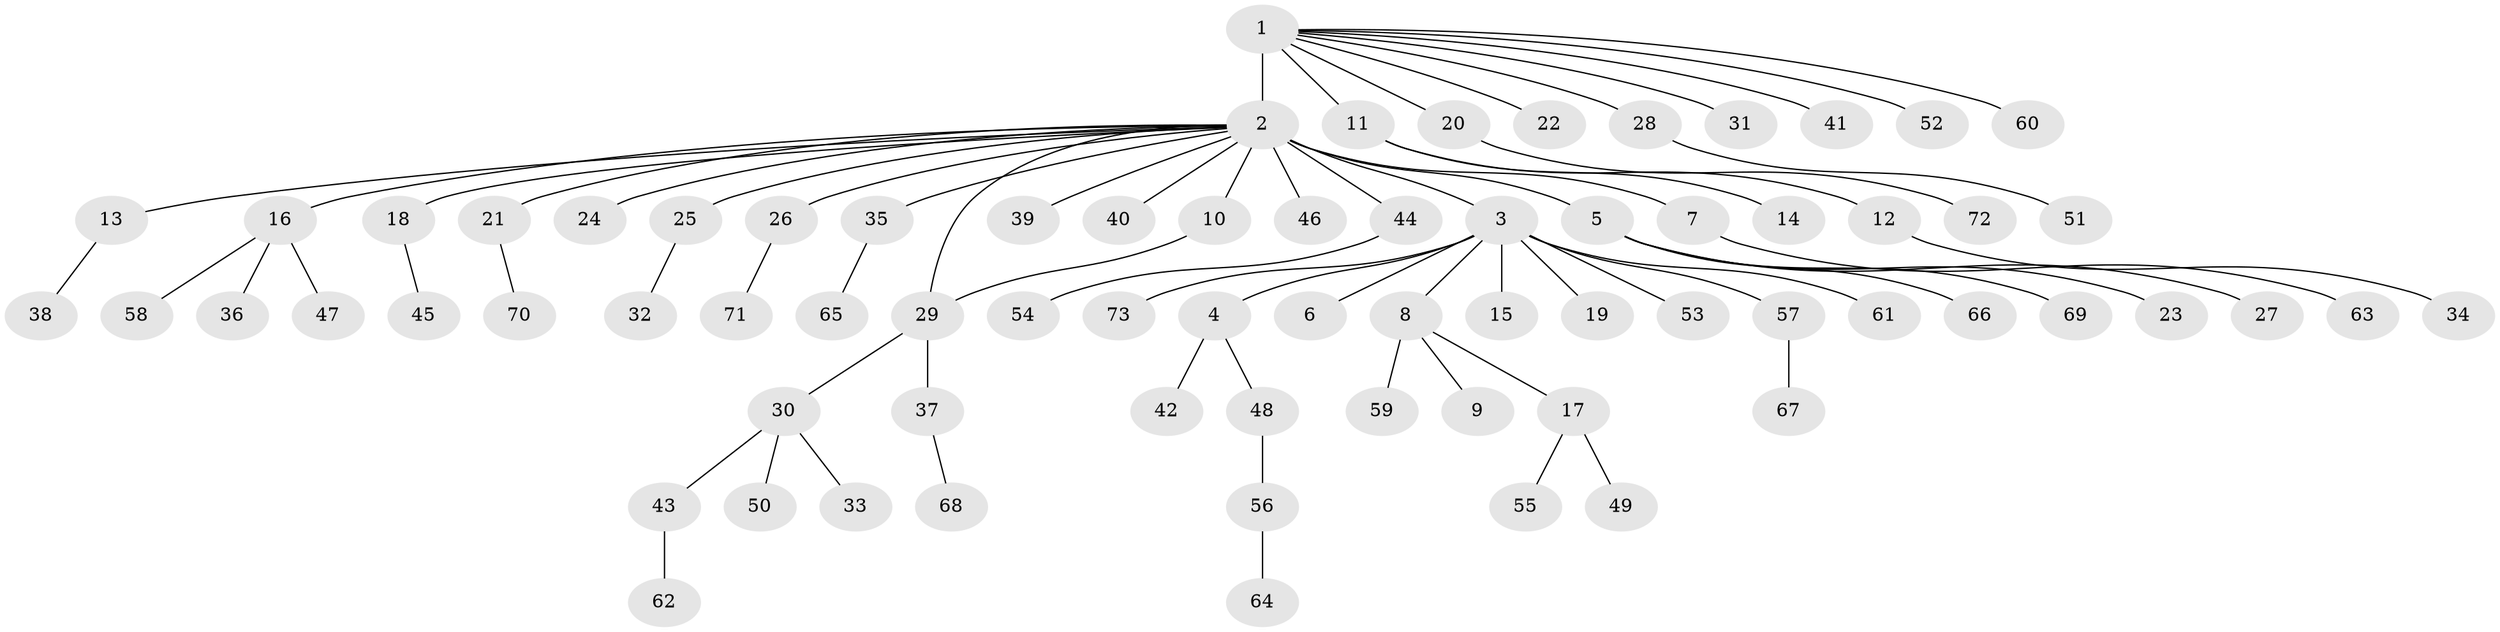 // original degree distribution, {7: 0.006896551724137931, 33: 0.006896551724137931, 11: 0.006896551724137931, 2: 0.18620689655172415, 6: 0.013793103448275862, 1: 0.6413793103448275, 4: 0.020689655172413793, 3: 0.08275862068965517, 5: 0.027586206896551724, 12: 0.006896551724137931}
// Generated by graph-tools (version 1.1) at 2025/50/03/04/25 22:50:16]
// undirected, 73 vertices, 73 edges
graph export_dot {
  node [color=gray90,style=filled];
  1;
  2;
  3;
  4;
  5;
  6;
  7;
  8;
  9;
  10;
  11;
  12;
  13;
  14;
  15;
  16;
  17;
  18;
  19;
  20;
  21;
  22;
  23;
  24;
  25;
  26;
  27;
  28;
  29;
  30;
  31;
  32;
  33;
  34;
  35;
  36;
  37;
  38;
  39;
  40;
  41;
  42;
  43;
  44;
  45;
  46;
  47;
  48;
  49;
  50;
  51;
  52;
  53;
  54;
  55;
  56;
  57;
  58;
  59;
  60;
  61;
  62;
  63;
  64;
  65;
  66;
  67;
  68;
  69;
  70;
  71;
  72;
  73;
  1 -- 2 [weight=15.0];
  1 -- 11 [weight=1.0];
  1 -- 20 [weight=1.0];
  1 -- 22 [weight=1.0];
  1 -- 28 [weight=1.0];
  1 -- 31 [weight=1.0];
  1 -- 41 [weight=1.0];
  1 -- 52 [weight=1.0];
  1 -- 60 [weight=1.0];
  2 -- 3 [weight=1.0];
  2 -- 5 [weight=1.0];
  2 -- 7 [weight=1.0];
  2 -- 10 [weight=1.0];
  2 -- 13 [weight=1.0];
  2 -- 16 [weight=1.0];
  2 -- 18 [weight=1.0];
  2 -- 21 [weight=1.0];
  2 -- 24 [weight=1.0];
  2 -- 25 [weight=1.0];
  2 -- 26 [weight=1.0];
  2 -- 29 [weight=1.0];
  2 -- 35 [weight=1.0];
  2 -- 39 [weight=1.0];
  2 -- 40 [weight=1.0];
  2 -- 44 [weight=1.0];
  2 -- 46 [weight=1.0];
  3 -- 4 [weight=1.0];
  3 -- 6 [weight=1.0];
  3 -- 8 [weight=1.0];
  3 -- 15 [weight=1.0];
  3 -- 19 [weight=1.0];
  3 -- 53 [weight=1.0];
  3 -- 57 [weight=1.0];
  3 -- 61 [weight=1.0];
  3 -- 73 [weight=1.0];
  4 -- 42 [weight=1.0];
  4 -- 48 [weight=1.0];
  5 -- 23 [weight=1.0];
  5 -- 27 [weight=1.0];
  5 -- 66 [weight=1.0];
  5 -- 69 [weight=1.0];
  7 -- 63 [weight=2.0];
  8 -- 9 [weight=1.0];
  8 -- 17 [weight=1.0];
  8 -- 59 [weight=2.0];
  10 -- 29 [weight=1.0];
  11 -- 12 [weight=1.0];
  11 -- 14 [weight=2.0];
  12 -- 34 [weight=1.0];
  13 -- 38 [weight=1.0];
  16 -- 36 [weight=1.0];
  16 -- 47 [weight=1.0];
  16 -- 58 [weight=1.0];
  17 -- 49 [weight=1.0];
  17 -- 55 [weight=1.0];
  18 -- 45 [weight=1.0];
  20 -- 72 [weight=1.0];
  21 -- 70 [weight=1.0];
  25 -- 32 [weight=2.0];
  26 -- 71 [weight=1.0];
  28 -- 51 [weight=3.0];
  29 -- 30 [weight=1.0];
  29 -- 37 [weight=8.0];
  30 -- 33 [weight=1.0];
  30 -- 43 [weight=1.0];
  30 -- 50 [weight=1.0];
  35 -- 65 [weight=1.0];
  37 -- 68 [weight=1.0];
  43 -- 62 [weight=1.0];
  44 -- 54 [weight=1.0];
  48 -- 56 [weight=1.0];
  56 -- 64 [weight=1.0];
  57 -- 67 [weight=1.0];
}

